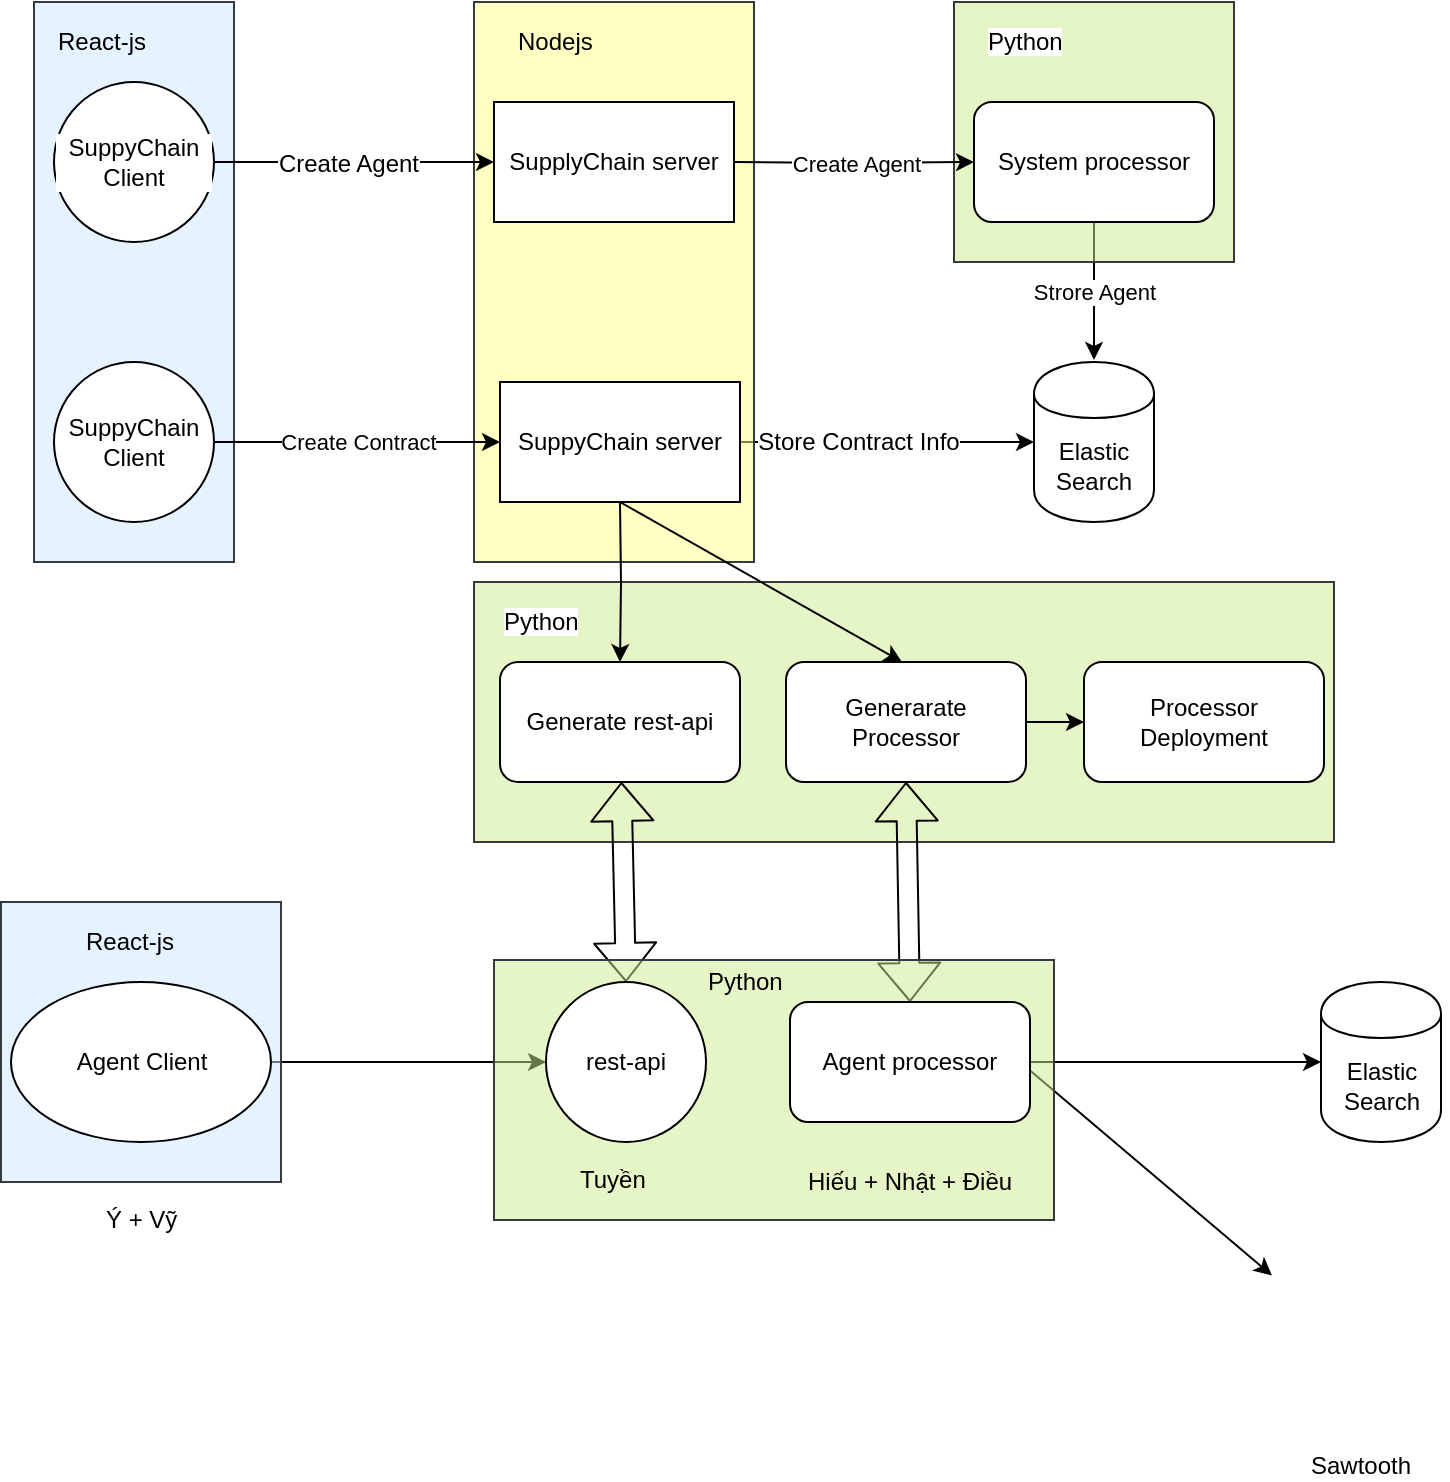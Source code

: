 <mxfile version="10.8.4" type="github"><diagram id="XHdyuDNExScBj7MT3BD6" name="Main"><mxGraphModel dx="979" dy="1583" grid="1" gridSize="10" guides="1" tooltips="1" connect="1" arrows="1" fold="1" page="1" pageScale="1" pageWidth="827" pageHeight="1169" math="0" shadow="0"><root><mxCell id="0"/><mxCell id="1" parent="0"/><mxCell id="imtYc9kdGPOdpp4SOrnu-7" style="edgeStyle=orthogonalEdgeStyle;rounded=0;orthogonalLoop=1;jettySize=auto;html=1;exitX=1;exitY=0.5;exitDx=0;exitDy=0;entryX=0;entryY=0.5;entryDx=0;entryDy=0;" parent="1" source="qpAyJkOBP4KA1tzYDBQX-15" target="imtYc9kdGPOdpp4SOrnu-6" edge="1"><mxGeometry relative="1" as="geometry"><mxPoint x="590" y="190" as="targetPoint"/><mxPoint x="440" y="180" as="sourcePoint"/></mxGeometry></mxCell><mxCell id="imtYc9kdGPOdpp4SOrnu-6" value="Elastic Search" style="shape=cylinder;whiteSpace=wrap;html=1;boundedLbl=1;backgroundOutline=1;" parent="1" vertex="1"><mxGeometry x="620" y="140" width="60" height="80" as="geometry"/></mxCell><mxCell id="imtYc9kdGPOdpp4SOrnu-22" value="Strore Agent" style="edgeStyle=none;rounded=0;orthogonalLoop=1;jettySize=auto;html=1;exitX=0.5;exitY=1;exitDx=0;exitDy=0;" parent="1" source="qpAyJkOBP4KA1tzYDBQX-18" edge="1"><mxGeometry relative="1" as="geometry"><mxPoint x="650" y="139" as="targetPoint"/><mxPoint x="620" y="70" as="sourcePoint"/></mxGeometry></mxCell><mxCell id="qpAyJkOBP4KA1tzYDBQX-2" style="edgeStyle=orthogonalEdgeStyle;rounded=0;orthogonalLoop=1;jettySize=auto;html=1;exitX=1;exitY=0.5;exitDx=0;exitDy=0;entryX=0;entryY=0.5;entryDx=0;entryDy=0;" parent="1" edge="1"><mxGeometry relative="1" as="geometry"><mxPoint x="239" y="490" as="sourcePoint"/><mxPoint x="376" y="490" as="targetPoint"/></mxGeometry></mxCell><mxCell id="imtYc9kdGPOdpp4SOrnu-31" style="edgeStyle=none;rounded=0;orthogonalLoop=1;jettySize=auto;html=1;exitX=1;exitY=0.5;exitDx=0;exitDy=0;entryX=0;entryY=0.5;entryDx=0;entryDy=0;" parent="1" target="imtYc9kdGPOdpp4SOrnu-30" edge="1"><mxGeometry relative="1" as="geometry"><mxPoint x="618" y="490" as="sourcePoint"/></mxGeometry></mxCell><mxCell id="imtYc9kdGPOdpp4SOrnu-33" style="edgeStyle=none;rounded=0;orthogonalLoop=1;jettySize=auto;html=1;" parent="1" target="imtYc9kdGPOdpp4SOrnu-32" edge="1"><mxGeometry relative="1" as="geometry"><mxPoint x="613" y="490" as="sourcePoint"/></mxGeometry></mxCell><mxCell id="imtYc9kdGPOdpp4SOrnu-30" value="Elastic Search" style="shape=cylinder;whiteSpace=wrap;html=1;boundedLbl=1;backgroundOutline=1;" parent="1" vertex="1"><mxGeometry x="763.5" y="450" width="60" height="80" as="geometry"/></mxCell><mxCell id="imtYc9kdGPOdpp4SOrnu-32" value="Sawtooth" style="shape=image;html=1;verticalAlign=top;verticalLabelPosition=bottom;labelBackgroundColor=#ffffff;imageAspect=0;aspect=fixed;image=https://cdn1.iconfinder.com/data/icons/cryptocurrency-blockchain-fintech-free/32/Cryptocurrency_blockchain_data-37-128.png" parent="1" vertex="1"><mxGeometry x="739" y="590" width="88" height="88" as="geometry"/></mxCell><mxCell id="qpAyJkOBP4KA1tzYDBQX-3" style="edgeStyle=orthogonalEdgeStyle;rounded=0;orthogonalLoop=1;jettySize=auto;html=1;entryX=0;entryY=0.5;entryDx=0;entryDy=0;" parent="1" source="qpAyJkOBP4KA1tzYDBQX-1" edge="1"><mxGeometry relative="1" as="geometry"><mxPoint x="498" y="490" as="targetPoint"/></mxGeometry></mxCell><mxCell id="qpAyJkOBP4KA1tzYDBQX-5" value="" style="rounded=1;whiteSpace=wrap;html=1;labelBackgroundColor=#FFFFFF;arcSize=0;fillOpacity=50;fillColor=#cce5ff;strokeColor=#36393d;" parent="1" vertex="1"><mxGeometry x="120" y="-40" width="100" height="280" as="geometry"/></mxCell><mxCell id="qpAyJkOBP4KA1tzYDBQX-7" value="" style="rounded=1;whiteSpace=wrap;html=1;labelBackgroundColor=#FFFFFF;arcSize=0;fillOpacity=50;fillColor=#ffff88;strokeColor=#36393d;" parent="1" vertex="1"><mxGeometry x="340" y="-40" width="140" height="280" as="geometry"/></mxCell><mxCell id="qpAyJkOBP4KA1tzYDBQX-9" value="SupplyChain server" style="rounded=0;whiteSpace=wrap;html=1;labelBackgroundColor=#FFFFFF;fillColor=#FFFFFF;gradientColor=none;" parent="1" vertex="1"><mxGeometry x="350" y="10" width="120" height="60" as="geometry"/></mxCell><mxCell id="qpAyJkOBP4KA1tzYDBQX-13" style="edgeStyle=orthogonalEdgeStyle;rounded=0;orthogonalLoop=1;jettySize=auto;html=1;exitX=1;exitY=0.5;exitDx=0;exitDy=0;entryX=0;entryY=0.5;entryDx=0;entryDy=0;" parent="1" source="qpAyJkOBP4KA1tzYDBQX-12" target="qpAyJkOBP4KA1tzYDBQX-9" edge="1"><mxGeometry relative="1" as="geometry"/></mxCell><mxCell id="zeXjp3H5pq9JCfG0EXhN-3" value="Create Agent" style="text;html=1;resizable=0;points=[];align=center;verticalAlign=middle;labelBackgroundColor=#ffffff;" parent="qpAyJkOBP4KA1tzYDBQX-13" vertex="1" connectable="0"><mxGeometry x="-0.043" y="-1" relative="1" as="geometry"><mxPoint as="offset"/></mxGeometry></mxCell><mxCell id="qpAyJkOBP4KA1tzYDBQX-12" value="SuppyChain Client" style="ellipse;whiteSpace=wrap;html=1;aspect=fixed;labelBackgroundColor=#ffffff;" parent="1" vertex="1"><mxGeometry x="130" width="80" height="80" as="geometry"/></mxCell><mxCell id="qpAyJkOBP4KA1tzYDBQX-14" value="SuppyChain&lt;br&gt;Client" style="ellipse;whiteSpace=wrap;html=1;aspect=fixed;labelBackgroundColor=#ffffff;" parent="1" vertex="1"><mxGeometry x="130" y="140" width="80" height="80" as="geometry"/></mxCell><mxCell id="qpAyJkOBP4KA1tzYDBQX-15" value="SuppyChain&amp;nbsp;server" style="rounded=0;whiteSpace=wrap;html=1;" parent="1" vertex="1"><mxGeometry x="353" y="150" width="120" height="60" as="geometry"/></mxCell><mxCell id="qpAyJkOBP4KA1tzYDBQX-16" value="Store Contract Info" style="text;html=1;resizable=0;points=[];align=center;verticalAlign=middle;labelBackgroundColor=#ffffff;" parent="1" vertex="1" connectable="0"><mxGeometry x="531.5" y="180" as="geometry"><mxPoint as="offset"/></mxGeometry></mxCell><mxCell id="qpAyJkOBP4KA1tzYDBQX-17" value="" style="rounded=1;whiteSpace=wrap;html=1;labelBackgroundColor=#FFFFFF;arcSize=0;fillOpacity=50;fillColor=#cdeb8b;strokeColor=#36393d;" parent="1" vertex="1"><mxGeometry x="580" y="-40" width="140" height="130" as="geometry"/></mxCell><mxCell id="qpAyJkOBP4KA1tzYDBQX-18" value="System processor" style="rounded=1;whiteSpace=wrap;html=1;" parent="1" vertex="1"><mxGeometry x="590" y="10" width="120" height="60" as="geometry"/></mxCell><mxCell id="qpAyJkOBP4KA1tzYDBQX-19" value="&lt;span style=&quot;background-color: rgb(255 , 255 , 255)&quot;&gt;Python&lt;/span&gt;" style="text;html=1;resizable=0;points=[];autosize=1;align=left;verticalAlign=top;spacingTop=-4;" parent="1" vertex="1"><mxGeometry x="595" y="-30" width="50" height="20" as="geometry"/></mxCell><mxCell id="qpAyJkOBP4KA1tzYDBQX-22" value="" style="rounded=1;whiteSpace=wrap;html=1;labelBackgroundColor=#FFFFFF;arcSize=0;fillOpacity=50;fillColor=#cdeb8b;strokeColor=#36393d;" parent="1" vertex="1"><mxGeometry x="340" y="250" width="430" height="130" as="geometry"/></mxCell><mxCell id="zeXjp3H5pq9JCfG0EXhN-9" style="edgeStyle=none;rounded=0;orthogonalLoop=1;jettySize=auto;html=1;exitX=1;exitY=0.5;exitDx=0;exitDy=0;entryX=0;entryY=0.5;entryDx=0;entryDy=0;" parent="1" source="qpAyJkOBP4KA1tzYDBQX-23" target="qpAyJkOBP4KA1tzYDBQX-24" edge="1"><mxGeometry relative="1" as="geometry"/></mxCell><mxCell id="qpAyJkOBP4KA1tzYDBQX-23" value="Generarate&lt;br&gt;Processor" style="rounded=1;whiteSpace=wrap;html=1;" parent="1" vertex="1"><mxGeometry x="496" y="290" width="120" height="60" as="geometry"/></mxCell><mxCell id="qpAyJkOBP4KA1tzYDBQX-24" value="Processor Deployment" style="rounded=1;whiteSpace=wrap;html=1;" parent="1" vertex="1"><mxGeometry x="645" y="290" width="120" height="60" as="geometry"/></mxCell><mxCell id="qpAyJkOBP4KA1tzYDBQX-27" value="" style="edgeStyle=orthogonalEdgeStyle;rounded=0;orthogonalLoop=1;jettySize=auto;html=1;exitX=0.5;exitY=1;exitDx=0;exitDy=0;entryX=0.5;entryY=0;entryDx=0;entryDy=0;" parent="1" target="qpAyJkOBP4KA1tzYDBQX-30" edge="1"><mxGeometry x="0.333" relative="1" as="geometry"><mxPoint x="413" y="210" as="sourcePoint"/><mxPoint x="413" y="285" as="targetPoint"/><mxPoint as="offset"/></mxGeometry></mxCell><mxCell id="qpAyJkOBP4KA1tzYDBQX-30" value="Generate rest-api" style="rounded=1;whiteSpace=wrap;html=1;" parent="1" vertex="1"><mxGeometry x="353" y="290" width="120" height="60" as="geometry"/></mxCell><mxCell id="zeXjp3H5pq9JCfG0EXhN-1" value="Create Agent" style="edgeStyle=orthogonalEdgeStyle;rounded=0;orthogonalLoop=1;jettySize=auto;html=1;exitX=1;exitY=0.5;exitDx=0;exitDy=0;entryX=0;entryY=0.5;entryDx=0;entryDy=0;" parent="1" target="qpAyJkOBP4KA1tzYDBQX-18" edge="1"><mxGeometry relative="1" as="geometry"><mxPoint x="470" y="40" as="sourcePoint"/><mxPoint x="560" y="40" as="targetPoint"/></mxGeometry></mxCell><mxCell id="zeXjp3H5pq9JCfG0EXhN-2" value="Create Contract&lt;br&gt;" style="edgeStyle=orthogonalEdgeStyle;rounded=0;orthogonalLoop=1;jettySize=auto;html=1;exitX=1;exitY=0.5;exitDx=0;exitDy=0;entryX=0;entryY=0.5;entryDx=0;entryDy=0;" parent="1" edge="1"><mxGeometry relative="1" as="geometry"><mxPoint x="210" y="180" as="sourcePoint"/><mxPoint x="353" y="180" as="targetPoint"/></mxGeometry></mxCell><mxCell id="zeXjp3H5pq9JCfG0EXhN-4" style="rounded=0;orthogonalLoop=1;jettySize=auto;html=1;exitX=0.5;exitY=1;exitDx=0;exitDy=0;" parent="1" edge="1"><mxGeometry relative="1" as="geometry"><mxPoint x="413" y="210" as="sourcePoint"/><mxPoint x="554" y="290" as="targetPoint"/></mxGeometry></mxCell><mxCell id="zeXjp3H5pq9JCfG0EXhN-5" style="edgeStyle=none;rounded=0;orthogonalLoop=1;jettySize=auto;html=1;entryX=1;entryY=0.5;entryDx=0;entryDy=0;" parent="1" source="qpAyJkOBP4KA1tzYDBQX-22" target="qpAyJkOBP4KA1tzYDBQX-22" edge="1"><mxGeometry relative="1" as="geometry"/></mxCell><mxCell id="zeXjp3H5pq9JCfG0EXhN-7" style="edgeStyle=none;rounded=0;orthogonalLoop=1;jettySize=auto;html=1;exitX=1;exitY=0.5;exitDx=0;exitDy=0;" parent="1" source="qpAyJkOBP4KA1tzYDBQX-22" target="qpAyJkOBP4KA1tzYDBQX-22" edge="1"><mxGeometry relative="1" as="geometry"/></mxCell><mxCell id="zeXjp3H5pq9JCfG0EXhN-10" value="" style="shape=flexArrow;endArrow=classic;startArrow=classic;html=1;exitX=0.5;exitY=0;exitDx=0;exitDy=0;" parent="1" target="qpAyJkOBP4KA1tzYDBQX-30" edge="1"><mxGeometry width="50" height="50" relative="1" as="geometry"><mxPoint x="416" y="450" as="sourcePoint"/><mxPoint x="430" y="430" as="targetPoint"/></mxGeometry></mxCell><mxCell id="zeXjp3H5pq9JCfG0EXhN-11" value="" style="shape=flexArrow;endArrow=classic;startArrow=classic;html=1;entryX=0.5;entryY=1;entryDx=0;entryDy=0;exitX=0.5;exitY=0;exitDx=0;exitDy=0;" parent="1" target="qpAyJkOBP4KA1tzYDBQX-23" edge="1"><mxGeometry width="50" height="50" relative="1" as="geometry"><mxPoint x="558" y="460" as="sourcePoint"/><mxPoint x="423" y="360" as="targetPoint"/></mxGeometry></mxCell><mxCell id="_-q9Fwgleg1dNIGAUSzX-1" value="&lt;span&gt;Nodejs&lt;/span&gt;" style="text;html=1;resizable=0;points=[];autosize=1;align=left;verticalAlign=top;spacingTop=-4;" parent="1" vertex="1"><mxGeometry x="360" y="-30" width="50" height="20" as="geometry"/></mxCell><mxCell id="_-q9Fwgleg1dNIGAUSzX-4" value="&lt;span&gt;React-js&lt;/span&gt;" style="text;html=1;resizable=0;points=[];autosize=1;align=left;verticalAlign=top;spacingTop=-4;" parent="1" vertex="1"><mxGeometry x="130" y="-30" width="60" height="20" as="geometry"/></mxCell><mxCell id="_-q9Fwgleg1dNIGAUSzX-6" value="&lt;span style=&quot;background-color: rgb(255 , 255 , 255)&quot;&gt;Python&lt;/span&gt;" style="text;html=1;resizable=0;points=[];autosize=1;align=left;verticalAlign=top;spacingTop=-4;" parent="1" vertex="1"><mxGeometry x="353" y="260" width="50" height="20" as="geometry"/></mxCell><mxCell id="-075DFi428fsDJnJRE5w-1" value="" style="rounded=1;whiteSpace=wrap;html=1;labelBackgroundColor=#FFFFFF;arcSize=0;fillOpacity=50;fillColor=#cce5ff;strokeColor=#36393d;" vertex="1" parent="1"><mxGeometry x="103.5" y="410" width="140" height="140" as="geometry"/></mxCell><mxCell id="-075DFi428fsDJnJRE5w-2" value="Agent Client&lt;br&gt;" style="ellipse;whiteSpace=wrap;html=1;" vertex="1" parent="1"><mxGeometry x="108.5" y="450" width="130" height="80" as="geometry"/></mxCell><mxCell id="-075DFi428fsDJnJRE5w-3" value="React-js" style="text;html=1;resizable=0;points=[];autosize=1;align=left;verticalAlign=top;spacingTop=-4;" vertex="1" parent="1"><mxGeometry x="143.5" y="420" width="60" height="20" as="geometry"/></mxCell><mxCell id="-075DFi428fsDJnJRE5w-4" value="" style="rounded=1;whiteSpace=wrap;html=1;labelBackgroundColor=#FFFFFF;arcSize=0;fillOpacity=50;fillColor=#cdeb8b;strokeColor=#36393d;" vertex="1" parent="1"><mxGeometry x="350" y="439" width="280" height="130" as="geometry"/></mxCell><mxCell id="-075DFi428fsDJnJRE5w-5" value="Agent processor" style="rounded=1;whiteSpace=wrap;html=1;" vertex="1" parent="1"><mxGeometry x="498" y="460" width="120" height="60" as="geometry"/></mxCell><mxCell id="-075DFi428fsDJnJRE5w-6" value="rest-api" style="ellipse;whiteSpace=wrap;html=1;aspect=fixed;" vertex="1" parent="1"><mxGeometry x="376" y="450" width="80" height="80" as="geometry"/></mxCell><mxCell id="-075DFi428fsDJnJRE5w-9" value="Python" style="text;html=1;resizable=0;points=[];autosize=1;align=left;verticalAlign=top;spacingTop=-4;" vertex="1" parent="1"><mxGeometry x="455" y="440" width="50" height="20" as="geometry"/></mxCell><mxCell id="-075DFi428fsDJnJRE5w-10" value="Ý + Vỹ" style="text;html=1;resizable=0;points=[];autosize=1;align=left;verticalAlign=top;spacingTop=-4;" vertex="1" parent="1"><mxGeometry x="153.5" y="559" width="50" height="20" as="geometry"/></mxCell><mxCell id="-075DFi428fsDJnJRE5w-11" value="Tuyền" style="text;html=1;resizable=0;points=[];autosize=1;align=left;verticalAlign=top;spacingTop=-4;" vertex="1" parent="1"><mxGeometry x="391" y="539" width="50" height="20" as="geometry"/></mxCell><mxCell id="-075DFi428fsDJnJRE5w-14" value="Hiếu + Nhật + Điều" style="text;html=1;resizable=0;points=[];autosize=1;align=left;verticalAlign=top;spacingTop=-4;" vertex="1" parent="1"><mxGeometry x="505" y="540" width="120" height="20" as="geometry"/></mxCell></root></mxGraphModel></diagram><diagram id="qXOpEiDyBpvbiSWbO1P-" name="Flow ex"><mxGraphModel dx="918" dy="546" grid="1" gridSize="10" guides="1" tooltips="1" connect="1" arrows="1" fold="1" page="1" pageScale="1" pageWidth="827" pageHeight="1169" math="0" shadow="0"><root><mxCell id="LFgnceClj7s4hBZiu3TX-0"/><mxCell id="LFgnceClj7s4hBZiu3TX-1" parent="LFgnceClj7s4hBZiu3TX-0"/><mxCell id="y6J4co9WdXM38sB7DjJ0-0" value="" style="rounded=1;whiteSpace=wrap;html=1;" vertex="1" parent="LFgnceClj7s4hBZiu3TX-1"><mxGeometry x="90" y="130" width="320" height="240" as="geometry"/></mxCell><mxCell id="y6J4co9WdXM38sB7DjJ0-1" value="Rest-api" style="text;html=1;resizable=0;points=[];autosize=1;align=left;verticalAlign=top;spacingTop=-4;" vertex="1" parent="LFgnceClj7s4hBZiu3TX-1"><mxGeometry x="220" y="88" width="60" height="20" as="geometry"/></mxCell><mxCell id="y6J4co9WdXM38sB7DjJ0-2" style="edgeStyle=orthogonalEdgeStyle;rounded=0;orthogonalLoop=1;jettySize=auto;html=1;exitX=1;exitY=0.5;exitDx=0;exitDy=0;entryX=0;entryY=0.5;entryDx=0;entryDy=0;" edge="1" parent="LFgnceClj7s4hBZiu3TX-1" source="y6J4co9WdXM38sB7DjJ0-3" target="y6J4co9WdXM38sB7DjJ0-4"><mxGeometry relative="1" as="geometry"/></mxCell><mxCell id="y6J4co9WdXM38sB7DjJ0-3" value="Main" style="whiteSpace=wrap;html=1;aspect=fixed;" vertex="1" parent="LFgnceClj7s4hBZiu3TX-1"><mxGeometry x="120" y="160" width="80" height="80" as="geometry"/></mxCell><mxCell id="y6J4co9WdXM38sB7DjJ0-4" value="route_handler" style="whiteSpace=wrap;html=1;aspect=fixed;" vertex="1" parent="LFgnceClj7s4hBZiu3TX-1"><mxGeometry x="250" y="160" width="80" height="80" as="geometry"/></mxCell></root></mxGraphModel></diagram></mxfile>